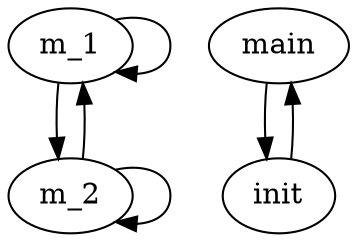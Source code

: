 digraph G {
    m_1 -> m_1;
    m_2 -> m_1;
    m_1 -> m_2;
    m_2 -> m_2;
    main -> init;
    init -> main;
}
